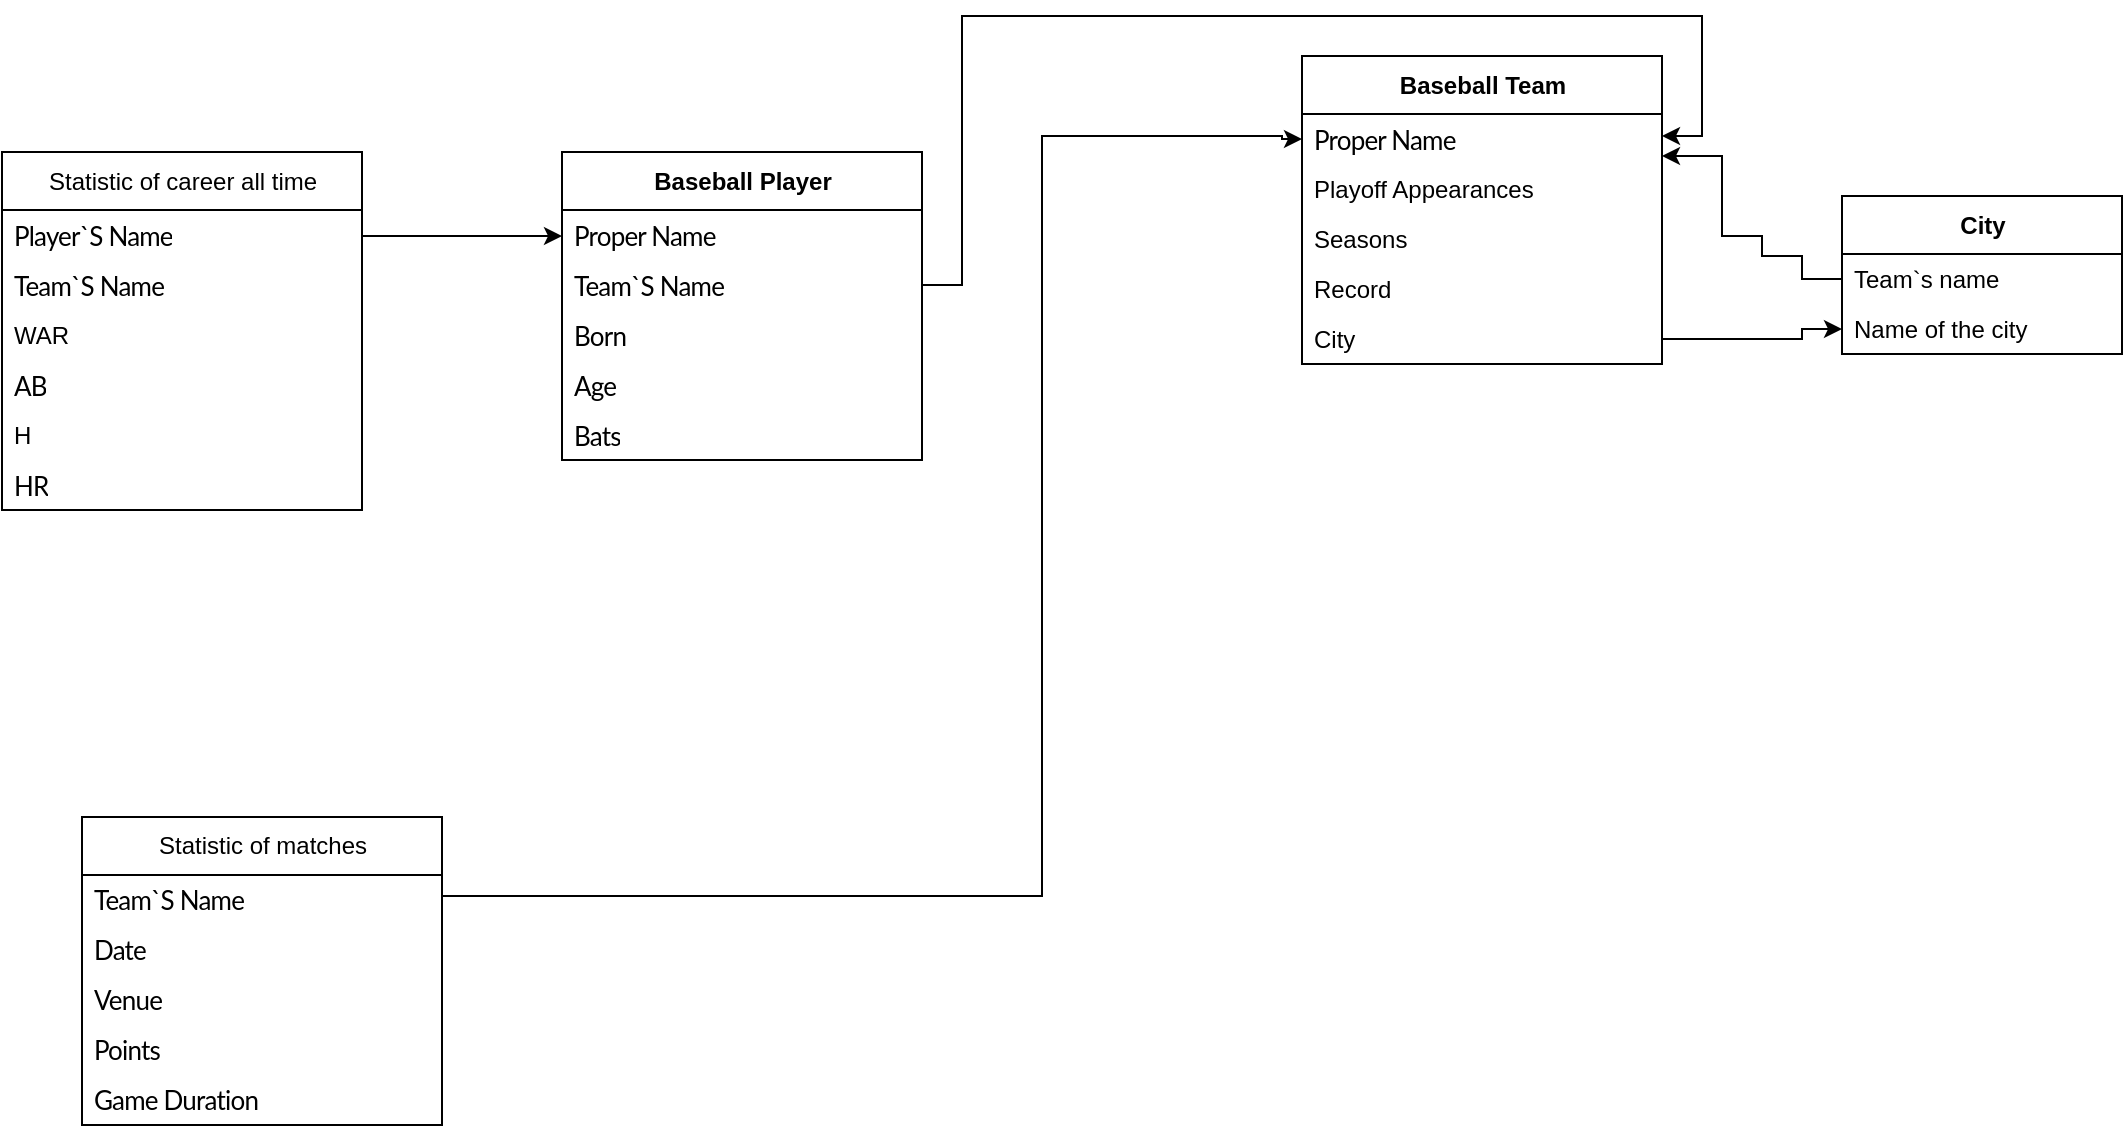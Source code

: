 <mxfile version="18.0.3" type="device"><diagram id="C5RBs43oDa-KdzZeNtuy" name="Page-1"><mxGraphModel dx="3076" dy="789" grid="1" gridSize="10" guides="1" tooltips="1" connect="1" arrows="1" fold="1" page="1" pageScale="1" pageWidth="827" pageHeight="1169" math="0" shadow="0"><root><mxCell id="WIyWlLk6GJQsqaUBKTNV-0"/><mxCell id="WIyWlLk6GJQsqaUBKTNV-1" parent="WIyWlLk6GJQsqaUBKTNV-0"/><mxCell id="Db4t6rw9lZcmCVi77v-Y-0" value="Baseball Player" style="swimlane;fontStyle=1;align=center;verticalAlign=middle;childLayout=stackLayout;horizontal=1;startSize=29;horizontalStack=0;resizeParent=1;resizeParentMax=0;resizeLast=0;collapsible=0;marginBottom=0;html=1;" parent="WIyWlLk6GJQsqaUBKTNV-1" vertex="1"><mxGeometry x="-610" y="98" width="180" height="154" as="geometry"/></mxCell><mxCell id="Db4t6rw9lZcmCVi77v-Y-1" value="&lt;span style=&quot;font-family: &amp;#34;lato&amp;#34; , sans-serif ; font-size: 13px ; letter-spacing: -0.4px ; text-align: center ; text-transform: capitalize ; background-color: rgb(255 , 255 , 255)&quot;&gt;Proper Name&lt;/span&gt;" style="text;html=1;strokeColor=none;fillColor=none;align=left;verticalAlign=middle;spacingLeft=4;spacingRight=4;overflow=hidden;rotatable=0;points=[[0,0.5],[1,0.5]];portConstraint=eastwest;" parent="Db4t6rw9lZcmCVi77v-Y-0" vertex="1"><mxGeometry y="29" width="180" height="25" as="geometry"/></mxCell><mxCell id="Db4t6rw9lZcmCVi77v-Y-2" value="&lt;div style=&quot;text-align: center&quot;&gt;&lt;font face=&quot;lato, sans-serif&quot;&gt;&lt;span style=&quot;font-size: 13px ; letter-spacing: -0.4px ; text-transform: capitalize&quot;&gt;Team`s name&lt;/span&gt;&lt;/font&gt;&lt;br&gt;&lt;/div&gt;" style="text;html=1;strokeColor=none;fillColor=none;align=left;verticalAlign=middle;spacingLeft=4;spacingRight=4;overflow=hidden;rotatable=0;points=[[0,0.5],[1,0.5]];portConstraint=eastwest;" parent="Db4t6rw9lZcmCVi77v-Y-0" vertex="1"><mxGeometry y="54" width="180" height="25" as="geometry"/></mxCell><mxCell id="Db4t6rw9lZcmCVi77v-Y-3" value="&lt;div style=&quot;text-align: center&quot;&gt;&lt;font face=&quot;lato, sans-serif&quot;&gt;&lt;span style=&quot;font-size: 13px ; letter-spacing: -0.4px ; text-transform: capitalize&quot;&gt;Born&lt;/span&gt;&lt;/font&gt;&lt;br&gt;&lt;/div&gt;" style="text;html=1;strokeColor=none;fillColor=none;align=left;verticalAlign=middle;spacingLeft=4;spacingRight=4;overflow=hidden;rotatable=0;points=[[0,0.5],[1,0.5]];portConstraint=eastwest;" parent="Db4t6rw9lZcmCVi77v-Y-0" vertex="1"><mxGeometry y="79" width="180" height="25" as="geometry"/></mxCell><mxCell id="Db4t6rw9lZcmCVi77v-Y-4" value="&lt;div style=&quot;text-align: center&quot;&gt;&lt;font face=&quot;lato, sans-serif&quot;&gt;&lt;span style=&quot;font-size: 13px ; letter-spacing: -0.4px ; text-transform: capitalize&quot;&gt;Age&lt;/span&gt;&lt;/font&gt;&lt;br&gt;&lt;/div&gt;" style="text;html=1;strokeColor=none;fillColor=none;align=left;verticalAlign=middle;spacingLeft=4;spacingRight=4;overflow=hidden;rotatable=0;points=[[0,0.5],[1,0.5]];portConstraint=eastwest;" parent="Db4t6rw9lZcmCVi77v-Y-0" vertex="1"><mxGeometry y="104" width="180" height="25" as="geometry"/></mxCell><mxCell id="Db4t6rw9lZcmCVi77v-Y-5" value="&lt;div style=&quot;text-align: center&quot;&gt;&lt;font face=&quot;lato, sans-serif&quot;&gt;&lt;span style=&quot;font-size: 13px ; letter-spacing: -0.4px ; text-transform: capitalize&quot;&gt;Bats&lt;/span&gt;&lt;/font&gt;&lt;br&gt;&lt;/div&gt;" style="text;html=1;strokeColor=none;fillColor=none;align=left;verticalAlign=middle;spacingLeft=4;spacingRight=4;overflow=hidden;rotatable=0;points=[[0,0.5],[1,0.5]];portConstraint=eastwest;" parent="Db4t6rw9lZcmCVi77v-Y-0" vertex="1"><mxGeometry y="129" width="180" height="25" as="geometry"/></mxCell><mxCell id="Db4t6rw9lZcmCVi77v-Y-6" value="Baseball&amp;nbsp;Team" style="swimlane;fontStyle=1;align=center;verticalAlign=middle;childLayout=stackLayout;horizontal=1;startSize=29;horizontalStack=0;resizeParent=1;resizeParentMax=0;resizeLast=0;collapsible=0;marginBottom=0;html=1;" parent="WIyWlLk6GJQsqaUBKTNV-1" vertex="1"><mxGeometry x="-240" y="50" width="180" height="154" as="geometry"/></mxCell><mxCell id="Db4t6rw9lZcmCVi77v-Y-7" value="&lt;span style=&quot;font-family: &amp;#34;lato&amp;#34; , sans-serif ; font-size: 13px ; letter-spacing: -0.4px ; text-align: center ; text-transform: capitalize ; background-color: rgb(255 , 255 , 255)&quot;&gt;Proper Name&lt;/span&gt;" style="text;html=1;strokeColor=none;fillColor=none;align=left;verticalAlign=middle;spacingLeft=4;spacingRight=4;overflow=hidden;rotatable=0;points=[[0,0.5],[1,0.5]];portConstraint=eastwest;" parent="Db4t6rw9lZcmCVi77v-Y-6" vertex="1"><mxGeometry y="29" width="180" height="25" as="geometry"/></mxCell><mxCell id="Db4t6rw9lZcmCVi77v-Y-9" value="Playoff Appearances" style="text;html=1;strokeColor=none;fillColor=none;align=left;verticalAlign=middle;spacingLeft=4;spacingRight=4;overflow=hidden;rotatable=0;points=[[0,0.5],[1,0.5]];portConstraint=eastwest;" parent="Db4t6rw9lZcmCVi77v-Y-6" vertex="1"><mxGeometry y="54" width="180" height="25" as="geometry"/></mxCell><mxCell id="Db4t6rw9lZcmCVi77v-Y-10" value="Seasons" style="text;html=1;strokeColor=none;fillColor=none;align=left;verticalAlign=middle;spacingLeft=4;spacingRight=4;overflow=hidden;rotatable=0;points=[[0,0.5],[1,0.5]];portConstraint=eastwest;" parent="Db4t6rw9lZcmCVi77v-Y-6" vertex="1"><mxGeometry y="79" width="180" height="25" as="geometry"/></mxCell><mxCell id="Db4t6rw9lZcmCVi77v-Y-11" value="Record" style="text;html=1;strokeColor=none;fillColor=none;align=left;verticalAlign=middle;spacingLeft=4;spacingRight=4;overflow=hidden;rotatable=0;points=[[0,0.5],[1,0.5]];portConstraint=eastwest;" parent="Db4t6rw9lZcmCVi77v-Y-6" vertex="1"><mxGeometry y="104" width="180" height="25" as="geometry"/></mxCell><mxCell id="Db4t6rw9lZcmCVi77v-Y-12" value="City" style="text;html=1;strokeColor=none;fillColor=none;align=left;verticalAlign=middle;spacingLeft=4;spacingRight=4;overflow=hidden;rotatable=0;points=[[0,0.5],[1,0.5]];portConstraint=eastwest;" parent="Db4t6rw9lZcmCVi77v-Y-6" vertex="1"><mxGeometry y="129" width="180" height="25" as="geometry"/></mxCell><mxCell id="Db4t6rw9lZcmCVi77v-Y-13" value="&lt;span style=&quot;font-weight: 400&quot;&gt;Statistic of career all time&lt;/span&gt;" style="swimlane;fontStyle=1;align=center;verticalAlign=middle;childLayout=stackLayout;horizontal=1;startSize=29;horizontalStack=0;resizeParent=1;resizeParentMax=0;resizeLast=0;collapsible=0;marginBottom=0;html=1;" parent="WIyWlLk6GJQsqaUBKTNV-1" vertex="1"><mxGeometry x="-890" y="98" width="180" height="179" as="geometry"/></mxCell><mxCell id="Db4t6rw9lZcmCVi77v-Y-14" value="&lt;div style=&quot;text-align: center&quot;&gt;&lt;font face=&quot;lato, sans-serif&quot;&gt;&lt;span style=&quot;font-size: 13px ; letter-spacing: -0.4px ; text-transform: capitalize&quot;&gt;Player`s name&lt;/span&gt;&lt;/font&gt;&lt;br&gt;&lt;/div&gt;" style="text;html=1;strokeColor=none;fillColor=none;align=left;verticalAlign=middle;spacingLeft=4;spacingRight=4;overflow=hidden;rotatable=0;points=[[0,0.5],[1,0.5]];portConstraint=eastwest;" parent="Db4t6rw9lZcmCVi77v-Y-13" vertex="1"><mxGeometry y="29" width="180" height="25" as="geometry"/></mxCell><mxCell id="Db4t6rw9lZcmCVi77v-Y-15" value="&lt;div style=&quot;text-align: center&quot;&gt;&lt;font face=&quot;lato, sans-serif&quot;&gt;&lt;span style=&quot;font-size: 13px ; letter-spacing: -0.4px ; text-transform: capitalize&quot;&gt;Team`s name&lt;/span&gt;&lt;/font&gt;&lt;br&gt;&lt;/div&gt;" style="text;html=1;strokeColor=none;fillColor=none;align=left;verticalAlign=middle;spacingLeft=4;spacingRight=4;overflow=hidden;rotatable=0;points=[[0,0.5],[1,0.5]];portConstraint=eastwest;" parent="Db4t6rw9lZcmCVi77v-Y-13" vertex="1"><mxGeometry y="54" width="180" height="25" as="geometry"/></mxCell><mxCell id="Db4t6rw9lZcmCVi77v-Y-16" value="&lt;div style=&quot;text-align: center&quot;&gt;WAR&lt;/div&gt;" style="text;html=1;strokeColor=none;fillColor=none;align=left;verticalAlign=middle;spacingLeft=4;spacingRight=4;overflow=hidden;rotatable=0;points=[[0,0.5],[1,0.5]];portConstraint=eastwest;" parent="Db4t6rw9lZcmCVi77v-Y-13" vertex="1"><mxGeometry y="79" width="180" height="25" as="geometry"/></mxCell><mxCell id="Db4t6rw9lZcmCVi77v-Y-17" value="&lt;div style=&quot;text-align: center&quot;&gt;&lt;font face=&quot;lato, sans-serif&quot;&gt;&lt;span style=&quot;font-size: 13px ; letter-spacing: -0.4px ; text-transform: capitalize&quot;&gt;AB&lt;/span&gt;&lt;/font&gt;&lt;br&gt;&lt;/div&gt;" style="text;html=1;strokeColor=none;fillColor=none;align=left;verticalAlign=middle;spacingLeft=4;spacingRight=4;overflow=hidden;rotatable=0;points=[[0,0.5],[1,0.5]];portConstraint=eastwest;" parent="Db4t6rw9lZcmCVi77v-Y-13" vertex="1"><mxGeometry y="104" width="180" height="25" as="geometry"/></mxCell><mxCell id="Db4t6rw9lZcmCVi77v-Y-18" value="&lt;div style=&quot;text-align: center&quot;&gt;H&lt;/div&gt;" style="text;html=1;strokeColor=none;fillColor=none;align=left;verticalAlign=middle;spacingLeft=4;spacingRight=4;overflow=hidden;rotatable=0;points=[[0,0.5],[1,0.5]];portConstraint=eastwest;" parent="Db4t6rw9lZcmCVi77v-Y-13" vertex="1"><mxGeometry y="129" width="180" height="25" as="geometry"/></mxCell><mxCell id="Db4t6rw9lZcmCVi77v-Y-19" value="&lt;div style=&quot;text-align: center&quot;&gt;&lt;font face=&quot;lato, sans-serif&quot;&gt;&lt;span style=&quot;font-size: 13px ; letter-spacing: -0.4px ; text-transform: capitalize&quot;&gt;HR&lt;/span&gt;&lt;/font&gt;&lt;br&gt;&lt;/div&gt;" style="text;html=1;strokeColor=none;fillColor=none;align=left;verticalAlign=middle;spacingLeft=4;spacingRight=4;overflow=hidden;rotatable=0;points=[[0,0.5],[1,0.5]];portConstraint=eastwest;" parent="Db4t6rw9lZcmCVi77v-Y-13" vertex="1"><mxGeometry y="154" width="180" height="25" as="geometry"/></mxCell><mxCell id="Db4t6rw9lZcmCVi77v-Y-20" value="&lt;span style=&quot;font-weight: 400&quot;&gt;Statistic of matches&lt;/span&gt;" style="swimlane;fontStyle=1;align=center;verticalAlign=middle;childLayout=stackLayout;horizontal=1;startSize=29;horizontalStack=0;resizeParent=1;resizeParentMax=0;resizeLast=0;collapsible=0;marginBottom=0;html=1;" parent="WIyWlLk6GJQsqaUBKTNV-1" vertex="1"><mxGeometry x="-850" y="430.5" width="180" height="154" as="geometry"/></mxCell><mxCell id="Db4t6rw9lZcmCVi77v-Y-21" value="&lt;div style=&quot;text-align: center&quot;&gt;&lt;font face=&quot;lato, sans-serif&quot;&gt;&lt;span style=&quot;font-size: 13px ; letter-spacing: -0.4px ; text-transform: capitalize&quot;&gt;Team`s name&lt;/span&gt;&lt;/font&gt;&lt;/div&gt;" style="text;html=1;strokeColor=none;fillColor=none;align=left;verticalAlign=middle;spacingLeft=4;spacingRight=4;overflow=hidden;rotatable=0;points=[[0,0.5],[1,0.5]];portConstraint=eastwest;" parent="Db4t6rw9lZcmCVi77v-Y-20" vertex="1"><mxGeometry y="29" width="180" height="25" as="geometry"/></mxCell><mxCell id="Db4t6rw9lZcmCVi77v-Y-22" value="&lt;div style=&quot;text-align: center&quot;&gt;&lt;font face=&quot;lato, sans-serif&quot;&gt;&lt;span style=&quot;font-size: 13px ; letter-spacing: -0.4px ; text-transform: capitalize&quot;&gt;Date&lt;/span&gt;&lt;/font&gt;&lt;br&gt;&lt;/div&gt;" style="text;html=1;strokeColor=none;fillColor=none;align=left;verticalAlign=middle;spacingLeft=4;spacingRight=4;overflow=hidden;rotatable=0;points=[[0,0.5],[1,0.5]];portConstraint=eastwest;" parent="Db4t6rw9lZcmCVi77v-Y-20" vertex="1"><mxGeometry y="54" width="180" height="25" as="geometry"/></mxCell><mxCell id="Db4t6rw9lZcmCVi77v-Y-23" value="&lt;div style=&quot;text-align: center&quot;&gt;&lt;font face=&quot;lato, sans-serif&quot;&gt;&lt;span style=&quot;font-size: 13px ; letter-spacing: -0.4px ; text-transform: capitalize&quot;&gt;Venue&lt;/span&gt;&lt;/font&gt;&lt;br&gt;&lt;/div&gt;" style="text;html=1;strokeColor=none;fillColor=none;align=left;verticalAlign=middle;spacingLeft=4;spacingRight=4;overflow=hidden;rotatable=0;points=[[0,0.5],[1,0.5]];portConstraint=eastwest;" parent="Db4t6rw9lZcmCVi77v-Y-20" vertex="1"><mxGeometry y="79" width="180" height="25" as="geometry"/></mxCell><mxCell id="Db4t6rw9lZcmCVi77v-Y-24" value="&lt;div style=&quot;text-align: center&quot;&gt;&lt;font face=&quot;lato, sans-serif&quot;&gt;&lt;span style=&quot;font-size: 13px ; letter-spacing: -0.4px ; text-transform: capitalize&quot;&gt;Points&lt;/span&gt;&lt;/font&gt;&lt;br&gt;&lt;/div&gt;" style="text;html=1;strokeColor=none;fillColor=none;align=left;verticalAlign=middle;spacingLeft=4;spacingRight=4;overflow=hidden;rotatable=0;points=[[0,0.5],[1,0.5]];portConstraint=eastwest;" parent="Db4t6rw9lZcmCVi77v-Y-20" vertex="1"><mxGeometry y="104" width="180" height="25" as="geometry"/></mxCell><mxCell id="Db4t6rw9lZcmCVi77v-Y-25" value="&lt;div style=&quot;text-align: center&quot;&gt;&lt;font face=&quot;lato, sans-serif&quot;&gt;&lt;span style=&quot;font-size: 13px ; letter-spacing: -0.4px ; text-transform: capitalize&quot;&gt;Game Duration&lt;/span&gt;&lt;/font&gt;&lt;br&gt;&lt;/div&gt;" style="text;html=1;strokeColor=none;fillColor=none;align=left;verticalAlign=middle;spacingLeft=4;spacingRight=4;overflow=hidden;rotatable=0;points=[[0,0.5],[1,0.5]];portConstraint=eastwest;" parent="Db4t6rw9lZcmCVi77v-Y-20" vertex="1"><mxGeometry y="129" width="180" height="25" as="geometry"/></mxCell><mxCell id="Db4t6rw9lZcmCVi77v-Y-28" value="City" style="swimlane;fontStyle=1;align=center;verticalAlign=middle;childLayout=stackLayout;horizontal=1;startSize=29;horizontalStack=0;resizeParent=1;resizeParentMax=0;resizeLast=0;collapsible=0;marginBottom=0;html=1;" parent="WIyWlLk6GJQsqaUBKTNV-1" vertex="1"><mxGeometry x="30" y="120" width="140" height="79" as="geometry"/></mxCell><mxCell id="Db4t6rw9lZcmCVi77v-Y-29" value="Team`s name" style="text;html=1;strokeColor=none;fillColor=none;align=left;verticalAlign=middle;spacingLeft=4;spacingRight=4;overflow=hidden;rotatable=0;points=[[0,0.5],[1,0.5]];portConstraint=eastwest;" parent="Db4t6rw9lZcmCVi77v-Y-28" vertex="1"><mxGeometry y="29" width="140" height="25" as="geometry"/></mxCell><mxCell id="Db4t6rw9lZcmCVi77v-Y-30" value="Name of the city" style="text;html=1;strokeColor=none;fillColor=none;align=left;verticalAlign=middle;spacingLeft=4;spacingRight=4;overflow=hidden;rotatable=0;points=[[0,0.5],[1,0.5]];portConstraint=eastwest;" parent="Db4t6rw9lZcmCVi77v-Y-28" vertex="1"><mxGeometry y="54" width="140" height="25" as="geometry"/></mxCell><mxCell id="Db4t6rw9lZcmCVi77v-Y-35" value="" style="edgeStyle=segmentEdgeStyle;endArrow=classic;html=1;rounded=0;entryX=0;entryY=0.5;entryDx=0;entryDy=0;" parent="WIyWlLk6GJQsqaUBKTNV-1" target="Db4t6rw9lZcmCVi77v-Y-7" edge="1"><mxGeometry width="50" height="50" relative="1" as="geometry"><mxPoint x="-670" y="470" as="sourcePoint"/><mxPoint x="-340" y="140" as="targetPoint"/><Array as="points"><mxPoint x="-370" y="470"/><mxPoint x="-370" y="90"/><mxPoint x="-250" y="90"/></Array></mxGeometry></mxCell><mxCell id="Db4t6rw9lZcmCVi77v-Y-36" value="" style="edgeStyle=segmentEdgeStyle;endArrow=classic;html=1;rounded=0;entryX=0;entryY=0.5;entryDx=0;entryDy=0;" parent="WIyWlLk6GJQsqaUBKTNV-1" target="Db4t6rw9lZcmCVi77v-Y-1" edge="1"><mxGeometry width="50" height="50" relative="1" as="geometry"><mxPoint x="-710" y="140" as="sourcePoint"/><mxPoint x="-660" y="90" as="targetPoint"/></mxGeometry></mxCell><mxCell id="Db4t6rw9lZcmCVi77v-Y-37" value="" style="edgeStyle=segmentEdgeStyle;endArrow=classic;html=1;rounded=0;exitX=1;exitY=0.5;exitDx=0;exitDy=0;" parent="WIyWlLk6GJQsqaUBKTNV-1" source="Db4t6rw9lZcmCVi77v-Y-2" target="Db4t6rw9lZcmCVi77v-Y-7" edge="1"><mxGeometry width="50" height="50" relative="1" as="geometry"><mxPoint x="-390" y="350" as="sourcePoint"/><mxPoint x="-30" y="80" as="targetPoint"/><Array as="points"><mxPoint x="-410" y="165"/><mxPoint x="-410" y="30"/><mxPoint x="-40" y="30"/><mxPoint x="-40" y="90"/></Array></mxGeometry></mxCell><mxCell id="Db4t6rw9lZcmCVi77v-Y-38" value="" style="edgeStyle=segmentEdgeStyle;endArrow=classic;html=1;rounded=0;exitX=0;exitY=0.5;exitDx=0;exitDy=0;" parent="WIyWlLk6GJQsqaUBKTNV-1" source="Db4t6rw9lZcmCVi77v-Y-29" target="Db4t6rw9lZcmCVi77v-Y-7" edge="1"><mxGeometry width="50" height="50" relative="1" as="geometry"><mxPoint x="10" y="160" as="sourcePoint"/><mxPoint x="-60" y="470" as="targetPoint"/><Array as="points"><mxPoint x="10" y="162"/><mxPoint x="10" y="150"/><mxPoint x="-10" y="150"/><mxPoint x="-10" y="140"/><mxPoint x="-30" y="140"/><mxPoint x="-30" y="100"/></Array></mxGeometry></mxCell><mxCell id="Db4t6rw9lZcmCVi77v-Y-39" value="" style="edgeStyle=segmentEdgeStyle;endArrow=classic;html=1;rounded=0;entryX=0;entryY=0.5;entryDx=0;entryDy=0;" parent="WIyWlLk6GJQsqaUBKTNV-1" source="Db4t6rw9lZcmCVi77v-Y-12" target="Db4t6rw9lZcmCVi77v-Y-30" edge="1"><mxGeometry width="50" height="50" relative="1" as="geometry"><mxPoint x="-50" y="180" as="sourcePoint"/><mxPoint x="-10" y="170" as="targetPoint"/><Array as="points"><mxPoint x="10" y="192"/><mxPoint x="10" y="187"/></Array></mxGeometry></mxCell></root></mxGraphModel></diagram></mxfile>